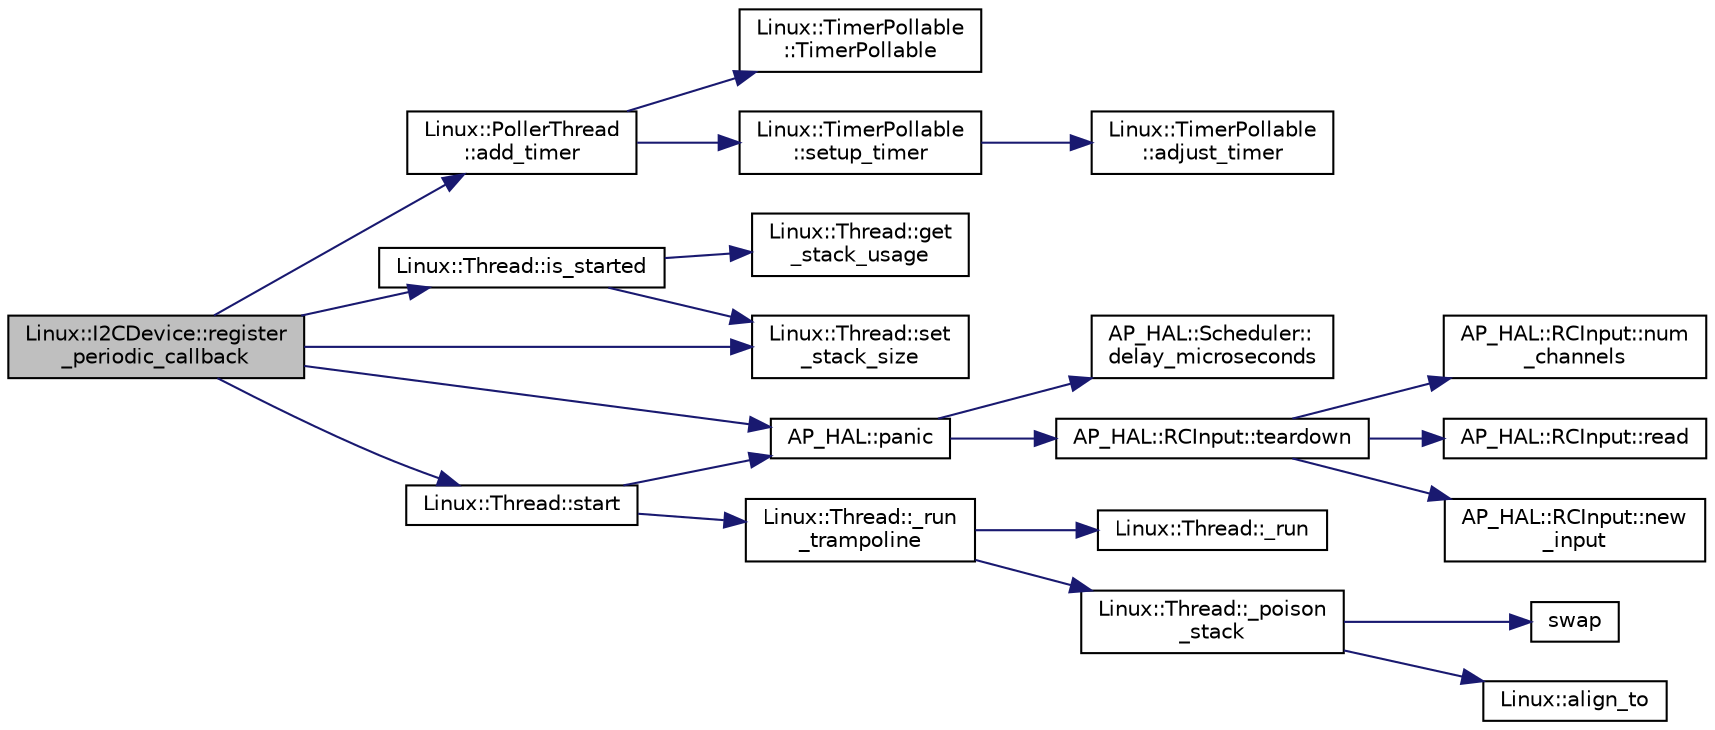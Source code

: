 digraph "Linux::I2CDevice::register_periodic_callback"
{
 // INTERACTIVE_SVG=YES
  edge [fontname="Helvetica",fontsize="10",labelfontname="Helvetica",labelfontsize="10"];
  node [fontname="Helvetica",fontsize="10",shape=record];
  rankdir="LR";
  Node1 [label="Linux::I2CDevice::register\l_periodic_callback",height=0.2,width=0.4,color="black", fillcolor="grey75", style="filled", fontcolor="black"];
  Node1 -> Node2 [color="midnightblue",fontsize="10",style="solid",fontname="Helvetica"];
  Node2 [label="Linux::PollerThread\l::add_timer",height=0.2,width=0.4,color="black", fillcolor="white", style="filled",URL="$classLinux_1_1PollerThread.html#acf9896662e9de3a070bf0c56ee33ac9b"];
  Node2 -> Node3 [color="midnightblue",fontsize="10",style="solid",fontname="Helvetica"];
  Node3 [label="Linux::TimerPollable\l::TimerPollable",height=0.2,width=0.4,color="black", fillcolor="white", style="filled",URL="$classLinux_1_1TimerPollable.html#abf3089dab751514d048f80b98941f101"];
  Node2 -> Node4 [color="midnightblue",fontsize="10",style="solid",fontname="Helvetica"];
  Node4 [label="Linux::TimerPollable\l::setup_timer",height=0.2,width=0.4,color="black", fillcolor="white", style="filled",URL="$classLinux_1_1TimerPollable.html#aede210356b091ef11f46aa73793cee69"];
  Node4 -> Node5 [color="midnightblue",fontsize="10",style="solid",fontname="Helvetica"];
  Node5 [label="Linux::TimerPollable\l::adjust_timer",height=0.2,width=0.4,color="black", fillcolor="white", style="filled",URL="$classLinux_1_1TimerPollable.html#ab4fdb7c8fdea2b648bbcd11a8efb787f"];
  Node1 -> Node6 [color="midnightblue",fontsize="10",style="solid",fontname="Helvetica"];
  Node6 [label="AP_HAL::panic",height=0.2,width=0.4,color="black", fillcolor="white", style="filled",URL="$namespaceAP__HAL.html#a71832f03d849a0c088f04fc98d3c8143"];
  Node6 -> Node7 [color="midnightblue",fontsize="10",style="solid",fontname="Helvetica"];
  Node7 [label="AP_HAL::RCInput::teardown",height=0.2,width=0.4,color="black", fillcolor="white", style="filled",URL="$classAP__HAL_1_1RCInput.html#a2bea13d38f2b9ae8bf5193a3a69f0a31"];
  Node7 -> Node8 [color="midnightblue",fontsize="10",style="solid",fontname="Helvetica"];
  Node8 [label="AP_HAL::RCInput::new\l_input",height=0.2,width=0.4,color="black", fillcolor="white", style="filled",URL="$classAP__HAL_1_1RCInput.html#aee1fade33080edef83dd7db0fad0f7da"];
  Node7 -> Node9 [color="midnightblue",fontsize="10",style="solid",fontname="Helvetica"];
  Node9 [label="AP_HAL::RCInput::num\l_channels",height=0.2,width=0.4,color="black", fillcolor="white", style="filled",URL="$classAP__HAL_1_1RCInput.html#ae55f959c6115c1f41783af3a2b6c4fcd"];
  Node7 -> Node10 [color="midnightblue",fontsize="10",style="solid",fontname="Helvetica"];
  Node10 [label="AP_HAL::RCInput::read",height=0.2,width=0.4,color="black", fillcolor="white", style="filled",URL="$classAP__HAL_1_1RCInput.html#a078fd7e6d2e6a899009ec674a8e03498"];
  Node6 -> Node11 [color="midnightblue",fontsize="10",style="solid",fontname="Helvetica"];
  Node11 [label="AP_HAL::Scheduler::\ldelay_microseconds",height=0.2,width=0.4,color="black", fillcolor="white", style="filled",URL="$classAP__HAL_1_1Scheduler.html#a78c4f1b1f192ac1c99544b6cc8f099b0"];
  Node1 -> Node12 [color="midnightblue",fontsize="10",style="solid",fontname="Helvetica"];
  Node12 [label="Linux::Thread::is_started",height=0.2,width=0.4,color="black", fillcolor="white", style="filled",URL="$classLinux_1_1Thread.html#a240d7b48a9a8eb43638f67295a1819e5"];
  Node12 -> Node13 [color="midnightblue",fontsize="10",style="solid",fontname="Helvetica"];
  Node13 [label="Linux::Thread::get\l_stack_usage",height=0.2,width=0.4,color="black", fillcolor="white", style="filled",URL="$classLinux_1_1Thread.html#a6884970a0811ae21953c57fb98aa6e96"];
  Node12 -> Node14 [color="midnightblue",fontsize="10",style="solid",fontname="Helvetica"];
  Node14 [label="Linux::Thread::set\l_stack_size",height=0.2,width=0.4,color="black", fillcolor="white", style="filled",URL="$classLinux_1_1Thread.html#a8d3282b714faaf68eae534e9276419f0"];
  Node1 -> Node14 [color="midnightblue",fontsize="10",style="solid",fontname="Helvetica"];
  Node1 -> Node15 [color="midnightblue",fontsize="10",style="solid",fontname="Helvetica"];
  Node15 [label="Linux::Thread::start",height=0.2,width=0.4,color="black", fillcolor="white", style="filled",URL="$classLinux_1_1Thread.html#a0d768b661886d6ef463a19d01f02fd3f"];
  Node15 -> Node6 [color="midnightblue",fontsize="10",style="solid",fontname="Helvetica"];
  Node15 -> Node16 [color="midnightblue",fontsize="10",style="solid",fontname="Helvetica"];
  Node16 [label="Linux::Thread::_run\l_trampoline",height=0.2,width=0.4,color="black", fillcolor="white", style="filled",URL="$classLinux_1_1Thread.html#a18067b247d564909ee4e17494be5116f"];
  Node16 -> Node17 [color="midnightblue",fontsize="10",style="solid",fontname="Helvetica"];
  Node17 [label="Linux::Thread::_poison\l_stack",height=0.2,width=0.4,color="black", fillcolor="white", style="filled",URL="$classLinux_1_1Thread.html#a18e058f2fff1d040f82725cdd03278c1"];
  Node17 -> Node18 [color="midnightblue",fontsize="10",style="solid",fontname="Helvetica"];
  Node18 [label="Linux::align_to",height=0.2,width=0.4,color="black", fillcolor="white", style="filled",URL="$namespaceLinux.html#aa34987ac24945c9252dbe37e6769381e"];
  Node17 -> Node19 [color="midnightblue",fontsize="10",style="solid",fontname="Helvetica"];
  Node19 [label="swap",height=0.2,width=0.4,color="black", fillcolor="white", style="filled",URL="$matrix__alg_8cpp.html#a4ae7bd9da0bae1b05a7c352df26008ff"];
  Node16 -> Node20 [color="midnightblue",fontsize="10",style="solid",fontname="Helvetica"];
  Node20 [label="Linux::Thread::_run",height=0.2,width=0.4,color="black", fillcolor="white", style="filled",URL="$classLinux_1_1Thread.html#accef76b1c9d5096cd4a16c679d3b6ff3"];
}
